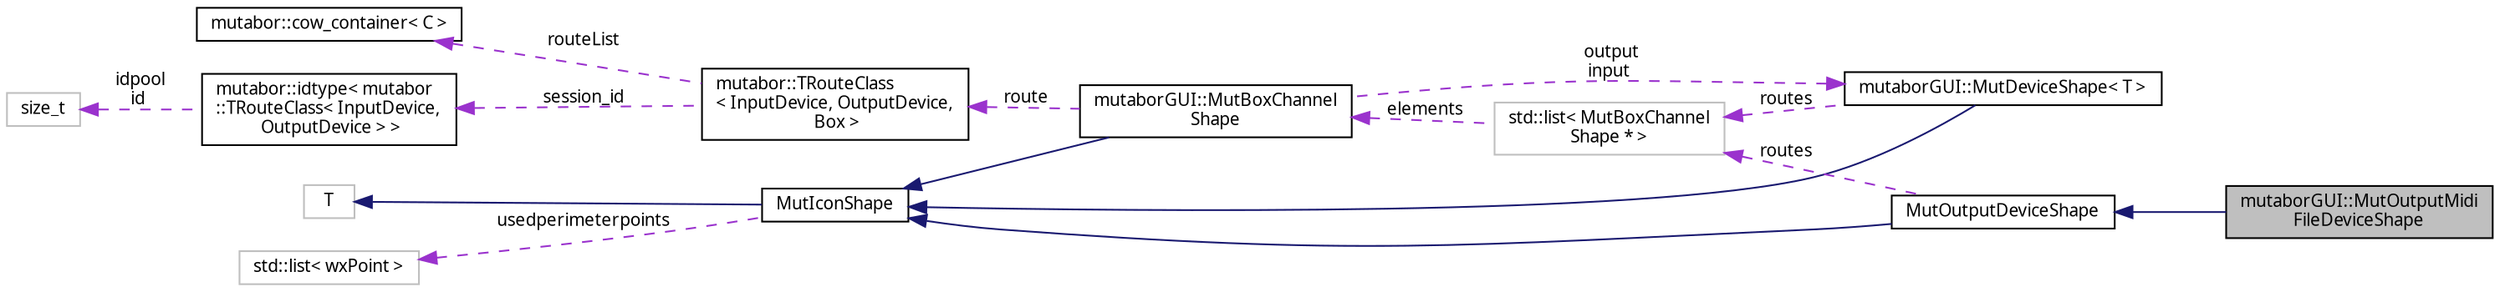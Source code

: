 digraph "mutaborGUI::MutOutputMidiFileDeviceShape"
{
  edge [fontname="Sans",fontsize="10",labelfontname="Sans",labelfontsize="10"];
  node [fontname="Sans",fontsize="10",shape=record];
  rankdir="LR";
  Node4 [label="mutaborGUI::MutOutputMidi\lFileDeviceShape",height=0.2,width=0.4,color="black", fillcolor="grey75", style="filled", fontcolor="black"];
  Node5 -> Node4 [dir="back",color="midnightblue",fontsize="10",style="solid",fontname="Sans"];
  Node5 [label="MutOutputDeviceShape",height=0.2,width=0.4,color="black", fillcolor="white", style="filled",URL="$d3/d4c/classmutaborGUI_1_1MutDeviceShape.html"];
  Node6 -> Node5 [dir="back",color="midnightblue",fontsize="10",style="solid",fontname="Sans"];
  Node6 [label="MutIconShape",height=0.2,width=0.4,color="black", fillcolor="white", style="filled",URL="$d5/d12/classMutIconShapeClass.html",tooltip="An icon control with static text. "];
  Node7 -> Node6 [dir="back",color="midnightblue",fontsize="10",style="solid",fontname="Sans"];
  Node7 [label="T",height=0.2,width=0.4,color="grey75", fillcolor="white", style="filled"];
  Node8 -> Node6 [dir="back",color="darkorchid3",fontsize="10",style="dashed",label=" usedperimeterpoints" ,fontname="Sans"];
  Node8 [label="std::list\< wxPoint \>",height=0.2,width=0.4,color="grey75", fillcolor="white", style="filled"];
  Node9 -> Node5 [dir="back",color="darkorchid3",fontsize="10",style="dashed",label=" routes" ,fontname="Sans"];
  Node9 [label="std::list\< MutBoxChannel\lShape * \>",height=0.2,width=0.4,color="grey75", fillcolor="white", style="filled"];
  Node10 -> Node9 [dir="back",color="darkorchid3",fontsize="10",style="dashed",label=" elements" ,fontname="Sans"];
  Node10 [label="mutaborGUI::MutBoxChannel\lShape",height=0.2,width=0.4,color="black", fillcolor="white", style="filled",URL="$d8/d8e/classmutaborGUI_1_1MutBoxChannelShape.html"];
  Node6 -> Node10 [dir="back",color="midnightblue",fontsize="10",style="solid",fontname="Sans"];
  Node11 -> Node10 [dir="back",color="darkorchid3",fontsize="10",style="dashed",label=" route" ,fontname="Sans"];
  Node11 [label="mutabor::TRouteClass\l\< InputDevice, OutputDevice,\l Box \>",height=0.2,width=0.4,color="black", fillcolor="white", style="filled",URL="$db/d05/classmutabor_1_1TRouteClass.html"];
  Node12 -> Node11 [dir="back",color="darkorchid3",fontsize="10",style="dashed",label=" routeList" ,fontname="Sans"];
  Node12 [label="mutabor::cow_container\< C \>",height=0.2,width=0.4,color="black", fillcolor="white", style="filled",URL="$df/d40/classmutabor_1_1cow__container.html"];
  Node13 -> Node11 [dir="back",color="darkorchid3",fontsize="10",style="dashed",label=" session_id" ,fontname="Sans"];
  Node13 [label="mutabor::idtype\< mutabor\l::TRouteClass\< InputDevice,\l OutputDevice \> \>",height=0.2,width=0.4,color="black", fillcolor="white", style="filled",URL="$d7/dce/classmutabor_1_1idtype.html"];
  Node14 -> Node13 [dir="back",color="darkorchid3",fontsize="10",style="dashed",label=" idpool\nid" ,fontname="Sans"];
  Node14 [label="size_t",height=0.2,width=0.4,color="grey75", fillcolor="white", style="filled"];
  Node15 -> Node10 [dir="back",color="darkorchid3",fontsize="10",style="dashed",label=" output\ninput" ,fontname="Sans"];
  Node15 [label="mutaborGUI::MutDeviceShape\< T \>",height=0.2,width=0.4,color="black", fillcolor="white", style="filled",URL="$d3/d4c/classmutaborGUI_1_1MutDeviceShape.html"];
  Node6 -> Node15 [dir="back",color="midnightblue",fontsize="10",style="solid",fontname="Sans"];
  Node9 -> Node15 [dir="back",color="darkorchid3",fontsize="10",style="dashed",label=" routes" ,fontname="Sans"];
}

